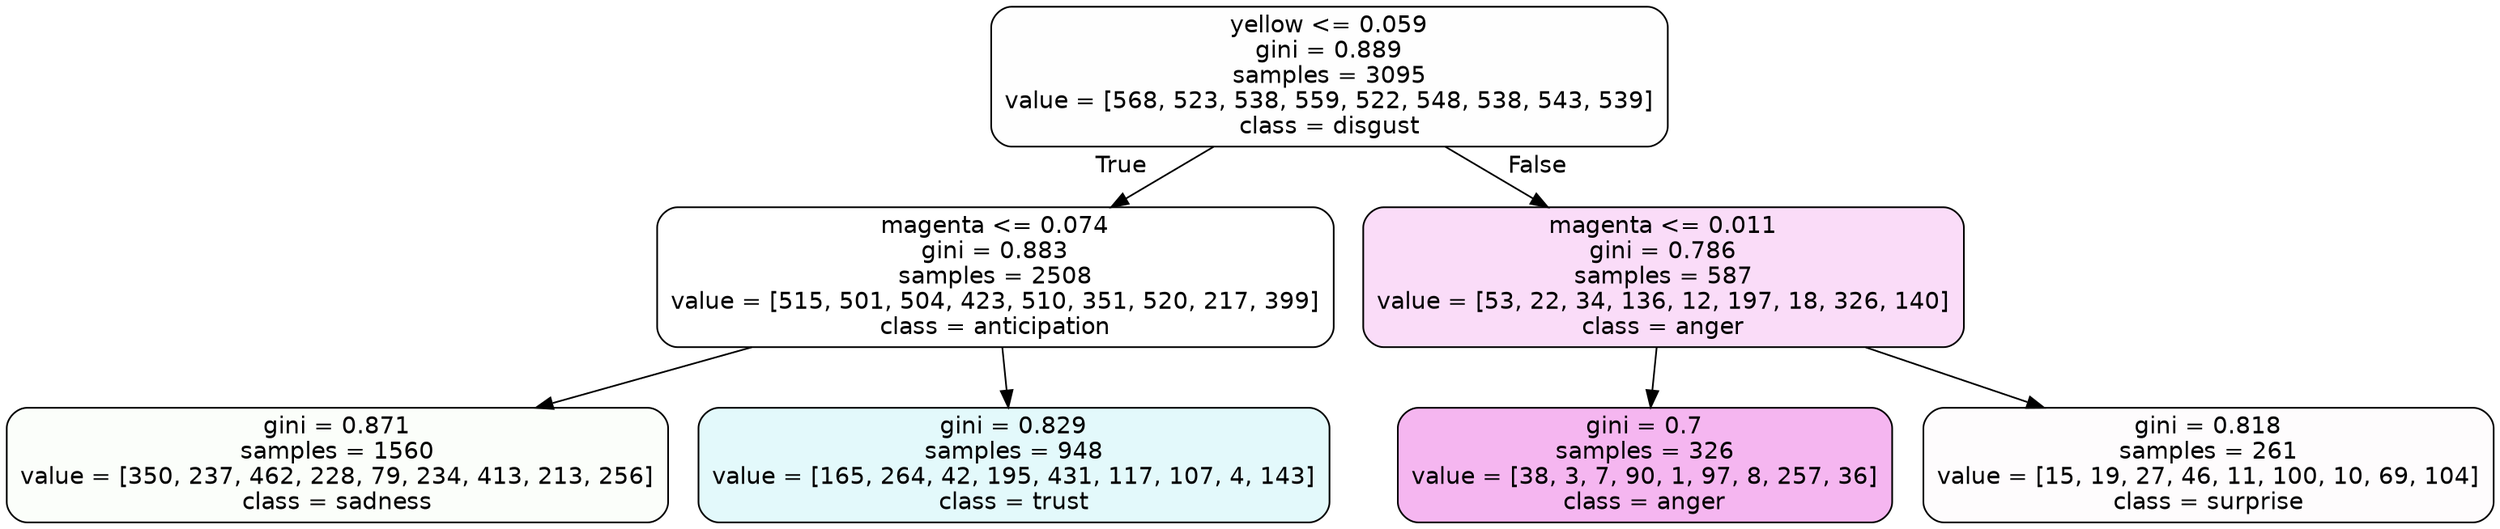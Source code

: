 digraph Tree {
node [shape=box, style="filled, rounded", color="black", fontname=helvetica] ;
edge [fontname=helvetica] ;
0 [label="yellow <= 0.059\ngini = 0.889\nsamples = 3095\nvalue = [568, 523, 538, 559, 522, 548, 538, 543, 539]\nclass = disgust", fillcolor="#e5813901"] ;
1 [label="magenta <= 0.074\ngini = 0.883\nsamples = 2508\nvalue = [515, 501, 504, 423, 510, 351, 520, 217, 399]\nclass = anticipation", fillcolor="#8139e500"] ;
0 -> 1 [labeldistance=2.5, labelangle=45, headlabel="True"] ;
2 [label="gini = 0.871\nsamples = 1560\nvalue = [350, 237, 462, 228, 79, 234, 413, 213, 256]\nclass = sadness", fillcolor="#64e53906"] ;
1 -> 2 ;
3 [label="gini = 0.829\nsamples = 948\nvalue = [165, 264, 42, 195, 431, 117, 107, 4, 143]\nclass = trust", fillcolor="#39d7e523"] ;
1 -> 3 ;
4 [label="magenta <= 0.011\ngini = 0.786\nsamples = 587\nvalue = [53, 22, 34, 136, 12, 197, 18, 326, 140]\nclass = anger", fillcolor="#e539d72c"] ;
0 -> 4 [labeldistance=2.5, labelangle=-45, headlabel="False"] ;
5 [label="gini = 0.7\nsamples = 326\nvalue = [38, 3, 7, 90, 1, 97, 8, 257, 36]\nclass = anger", fillcolor="#e539d75d"] ;
4 -> 5 ;
6 [label="gini = 0.818\nsamples = 261\nvalue = [15, 19, 27, 46, 11, 100, 10, 69, 104]\nclass = surprise", fillcolor="#e5396403"] ;
4 -> 6 ;
}
